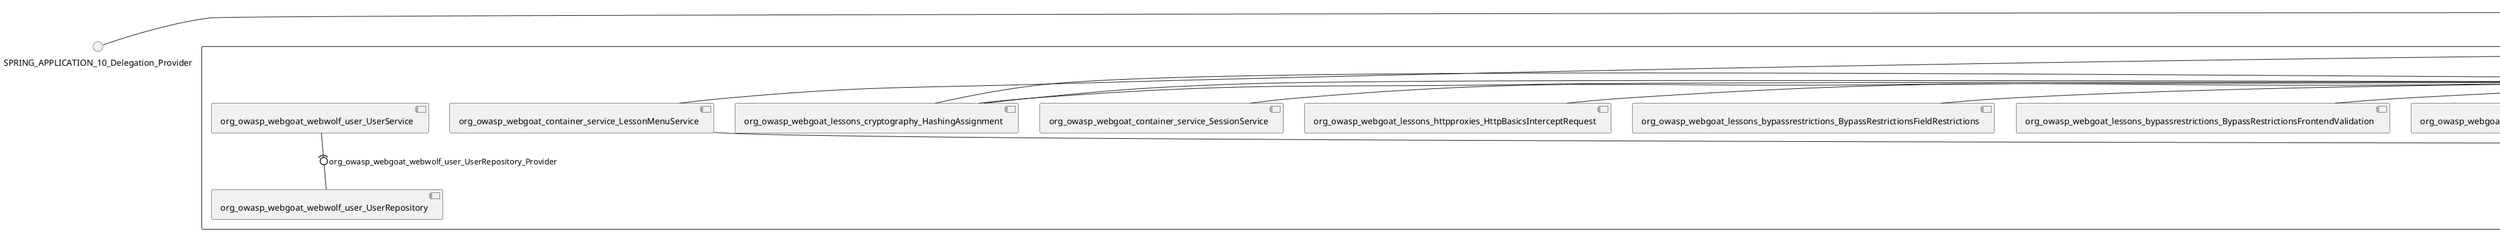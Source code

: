 @startuml
skinparam fixCircleLabelOverlapping true
skinparam componentStyle uml2
() SPRING_APPLICATION_10_Delegation_Provider
() SPRING_APPLICATION_11_Delegation_Provider
() SPRING_APPLICATION_2_Delegation_Provider
() SPRING_APPLICATION_3_Delegation_Provider
() SPRING_APPLICATION_4_Delegation_Provider
() SPRING_APPLICATION_5_Delegation_Provider
() SPRING_APPLICATION_6_Delegation_Provider
() SPRING_APPLICATION_7_Delegation_Provider
() SPRING_APPLICATION_8_Delegation_Provider
() SPRING_APPLICATION_9_Delegation_Provider
() SPRING_APPLICATION_BypassRestrictions_FieldRestrictions_POST_Delegation_Provider
() SPRING_APPLICATION_BypassRestrictions_frontendValidation_POST_Delegation_Provider
() SPRING_APPLICATION_ChromeDevTools_dummy_POST_Delegation_Provider
() SPRING_APPLICATION_ChromeDevTools_network_POST_Delegation_Provider
() SPRING_APPLICATION_CrossSiteScriptingStored_stored_xss_POST_Delegation_Provider
() SPRING_APPLICATION_CrossSiteScriptingStored_stored_xss_follow_up_POST_Delegation_Provider
() SPRING_APPLICATION_CrossSiteScripting_attack1_POST_Delegation_Provider
() SPRING_APPLICATION_CrossSiteScripting_attack3_POST_Delegation_Provider
() SPRING_APPLICATION_CrossSiteScripting_attack4_POST_Delegation_Provider
() SPRING_APPLICATION_CrossSiteScripting_attack5a_GET_Delegation_Provider
() SPRING_APPLICATION_CrossSiteScripting_attack6a_POST_Delegation_Provider
() SPRING_APPLICATION_CrossSiteScripting_dom_follow_up_POST_Delegation_Provider
() SPRING_APPLICATION_CrossSiteScripting_phone_home_xss_POST_Delegation_Provider
() SPRING_APPLICATION_CrossSiteScripting_quiz_GET_POST_Delegation_Provider
() SPRING_APPLICATION_Delegation_Provider
() SPRING_APPLICATION_GET_10_Delegation_Provider
() SPRING_APPLICATION_GET_11_Delegation_Provider
() SPRING_APPLICATION_GET_12_Delegation_Provider
() SPRING_APPLICATION_GET_13_Delegation_Provider
() SPRING_APPLICATION_GET_14_Delegation_Provider
() SPRING_APPLICATION_GET_2_Delegation_Provider
() SPRING_APPLICATION_GET_3_Delegation_Provider
() SPRING_APPLICATION_GET_4_Delegation_Provider
() SPRING_APPLICATION_GET_5_Delegation_Provider
() SPRING_APPLICATION_GET_6_Delegation_Provider
() SPRING_APPLICATION_GET_7_Delegation_Provider
() SPRING_APPLICATION_GET_8_Delegation_Provider
() SPRING_APPLICATION_GET_9_Delegation_Provider
() SPRING_APPLICATION_GET_Delegation_Provider
() SPRING_APPLICATION_HtmlTampering_task_POST_Delegation_Provider
() SPRING_APPLICATION_HttpBasics_attack1_POST_Delegation_Provider
() SPRING_APPLICATION_HttpBasics_attack2_POST_Delegation_Provider
() SPRING_APPLICATION_IDOR_diff_attributes_POST_Delegation_Provider
() SPRING_APPLICATION_IDOR_login_POST_Delegation_Provider
() SPRING_APPLICATION_IDOR_profile_alt_path_POST_Delegation_Provider
() SPRING_APPLICATION_InsecureDeserialization_task_POST_Delegation_Provider
() SPRING_APPLICATION_InsecureLogin_Delegation_Provider
() SPRING_APPLICATION_JWT_decode_POST_Delegation_Provider
() SPRING_APPLICATION_JWT_jku_Delegation_Provider
() SPRING_APPLICATION_JWT_kid_Delegation_Provider
() SPRING_APPLICATION_JWT_quiz_GET_POST_Delegation_Provider
() SPRING_APPLICATION_JWT_refresh_Delegation_Provider
() SPRING_APPLICATION_JWT_secret_POST_Delegation_Provider
() SPRING_APPLICATION_JWT_votings_Delegation_Provider
() SPRING_APPLICATION_LogSpoofing_log_bleeding_POST_Delegation_Provider
() SPRING_APPLICATION_LogSpoofing_log_spoofing_POST_Delegation_Provider
() SPRING_APPLICATION_POST_10_Delegation_Provider
() SPRING_APPLICATION_POST_11_Delegation_Provider
() SPRING_APPLICATION_POST_12_Delegation_Provider
() SPRING_APPLICATION_POST_13_Delegation_Provider
() SPRING_APPLICATION_POST_14_Delegation_Provider
() SPRING_APPLICATION_POST_15_Delegation_Provider
() SPRING_APPLICATION_POST_16_Delegation_Provider
() SPRING_APPLICATION_POST_17_Delegation_Provider
() SPRING_APPLICATION_POST_18_Delegation_Provider
() SPRING_APPLICATION_POST_2_Delegation_Provider
() SPRING_APPLICATION_POST_3_Delegation_Provider
() SPRING_APPLICATION_POST_4_Delegation_Provider
() SPRING_APPLICATION_POST_5_Delegation_Provider
() SPRING_APPLICATION_POST_6_Delegation_Provider
() SPRING_APPLICATION_POST_7_Delegation_Provider
() SPRING_APPLICATION_POST_8_Delegation_Provider
() SPRING_APPLICATION_POST_9_Delegation_Provider
() SPRING_APPLICATION_POST_Delegation_Provider
() SPRING_APPLICATION_PUT_Delegation_Provider
() SPRING_APPLICATION_PasswordReset_ForgotPassword_create_password_reset_link_POST_Delegation_Provider
() SPRING_APPLICATION_PasswordReset_SecurityQuestions_POST_Delegation_Provider
() SPRING_APPLICATION_PasswordReset_reset_Delegation_Provider
() SPRING_APPLICATION_PasswordReset_simple_mail_reset_POST_Delegation_Provider
() SPRING_APPLICATION_PathTraversal_profile_picture_GET_Delegation_Provider
() SPRING_APPLICATION_PathTraversal_profile_picture_fix_GET_Delegation_Provider
() SPRING_APPLICATION_PathTraversal_profile_upload_POST_Delegation_Provider
() SPRING_APPLICATION_PathTraversal_profile_upload_fix_POST_Delegation_Provider
() SPRING_APPLICATION_PathTraversal_profile_upload_remove_user_input_POST_Delegation_Provider
() SPRING_APPLICATION_PathTraversal_random_POST_Delegation_Provider
() SPRING_APPLICATION_PathTraversal_random_picture_GET_Delegation_Provider
() SPRING_APPLICATION_PathTraversal_zip_slip_Delegation_Provider
() SPRING_APPLICATION_SSRF_task1_POST_Delegation_Provider
() SPRING_APPLICATION_SSRF_task2_POST_Delegation_Provider
() SPRING_APPLICATION_SecurePasswords_assignment_POST_Delegation_Provider
() SPRING_APPLICATION_SqlInjectionAdvanced_attack6a_POST_Delegation_Provider
() SPRING_APPLICATION_SqlInjectionAdvanced_attack6b_POST_Delegation_Provider
() SPRING_APPLICATION_SqlInjectionAdvanced_challenge_Login_POST_Delegation_Provider
() SPRING_APPLICATION_SqlInjectionAdvanced_challenge_PUT_Delegation_Provider
() SPRING_APPLICATION_SqlInjectionAdvanced_quiz_GET_POST_Delegation_Provider
() SPRING_APPLICATION_SqlInjectionMitigations_attack10a_POST_Delegation_Provider
() SPRING_APPLICATION_SqlInjectionMitigations_attack10b_POST_Delegation_Provider
() SPRING_APPLICATION_SqlInjectionMitigations_attack12a_POST_Delegation_Provider
() SPRING_APPLICATION_SqlInjectionMitigations_servers_GET_Delegation_Provider
() SPRING_APPLICATION_SqlInjection_assignment5a_POST_Delegation_Provider
() SPRING_APPLICATION_SqlInjection_assignment5b_POST_Delegation_Provider
() SPRING_APPLICATION_SqlInjection_attack10_POST_Delegation_Provider
() SPRING_APPLICATION_SqlInjection_attack2_POST_Delegation_Provider
() SPRING_APPLICATION_SqlInjection_attack3_POST_Delegation_Provider
() SPRING_APPLICATION_SqlInjection_attack4_POST_Delegation_Provider
() SPRING_APPLICATION_SqlInjection_attack5_POST_Delegation_Provider
() SPRING_APPLICATION_SqlInjection_attack8_POST_Delegation_Provider
() SPRING_APPLICATION_SqlInjection_attack9_POST_Delegation_Provider
() SPRING_APPLICATION_SqlOnlyInputValidationOnKeywords_attack_POST_Delegation_Provider
() SPRING_APPLICATION_SqlOnlyInputValidation_attack_POST_Delegation_Provider
() SPRING_APPLICATION_VulnerableComponents_attack1_POST_Delegation_Provider
() SPRING_APPLICATION_WebWolf_GET_Delegation_Provider
() SPRING_APPLICATION_WebWolf_landing_Delegation_Provider
() SPRING_APPLICATION_WebWolf_mail_Delegation_Provider
() SPRING_APPLICATION_challenge_1_POST_Delegation_Provider
() SPRING_APPLICATION_challenge_5_POST_Delegation_Provider
() SPRING_APPLICATION_challenge_7_Delegation_Provider
() SPRING_APPLICATION_challenge_8_Delegation_Provider
() SPRING_APPLICATION_challenge_logo_Delegation_Provider
() SPRING_APPLICATION_cia_quiz_GET_POST_Delegation_Provider
() SPRING_APPLICATION_clientSideFiltering_attack1_POST_Delegation_Provider
() SPRING_APPLICATION_clientSideFiltering_challenge_store_coupons_GET_Delegation_Provider
() SPRING_APPLICATION_clientSideFiltering_getItForFree_POST_Delegation_Provider
() SPRING_APPLICATION_clientSideFiltering_salaries_GET_Delegation_Provider
() SPRING_APPLICATION_crypto_encoding_basic_auth_POST_Delegation_Provider
() SPRING_APPLICATION_crypto_encoding_xor_POST_Delegation_Provider
() SPRING_APPLICATION_crypto_hashing_POST_Delegation_Provider
() SPRING_APPLICATION_crypto_secure_defaults_POST_Delegation_Provider
() SPRING_APPLICATION_crypto_signing_verify_POST_Delegation_Provider
() SPRING_APPLICATION_csrf_feedback_message_POST_Delegation_Provider
() SPRING_APPLICATION_csrf_review_POST_Delegation_Provider
() SPRING_APPLICATION_files_GET_Delegation_Provider
() SPRING_APPLICATION_fileupload_POST_Delegation_Provider
() SPRING_APPLICATION_jwt_Delegation_Provider
() SPRING_APPLICATION_landing_Delegation_Provider
() SPRING_APPLICATION_lesson_template_Delegation_Provider
() SPRING_APPLICATION_login_oauth_mvc_GET_Delegation_Provider
() SPRING_APPLICATION_mail_DELETE_GET_POST_Delegation_Provider
() SPRING_APPLICATION_register_mvc_POST_Delegation_Provider
() SPRING_APPLICATION_registration_GET_Delegation_Provider
() SPRING_APPLICATION_requests_GET_Delegation_Provider
() SPRING_APPLICATION_scoreboard_data_GET_Delegation_Provider
() SPRING_APPLICATION_server_directory_GET_Delegation_Provider
() SPRING_APPLICATION_service_debug_labels_mvc_Delegation_Provider
() SPRING_APPLICATION_service_lessonoverview_mvc_GET_Delegation_Provider
() SPRING_APPLICATION_xxe_comments_GET_Delegation_Provider
rectangle System {
[org_owasp_webgoat_container_HammerHead] [[webgoat-webgoat.repository#_jIYpLKewEe-9gs93tCH9yg]]
[org_owasp_webgoat_container_WebWolfRedirect] [[webgoat-webgoat.repository#_jIYpLKewEe-9gs93tCH9yg]]
[org_owasp_webgoat_container_controller_StartLesson] [[webgoat-webgoat.repository#_jIYpLKewEe-9gs93tCH9yg]]
[org_owasp_webgoat_container_controller_Welcome] [[webgoat-webgoat.repository#_jIYpLKewEe-9gs93tCH9yg]]
[org_owasp_webgoat_container_i18n_PluginMessages_Provider] [[webgoat-webgoat.repository#_jIYpLKewEe-9gs93tCH9yg]]
[org_owasp_webgoat_container_report_ReportCardController] [[webgoat-webgoat.repository#_jIYpLKewEe-9gs93tCH9yg]]
[org_owasp_webgoat_container_service_EnvironmentService] [[webgoat-webgoat.repository#_jIYpLKewEe-9gs93tCH9yg]]
[org_owasp_webgoat_container_service_HintService] [[webgoat-webgoat.repository#_jIYpLKewEe-9gs93tCH9yg]]
[org_owasp_webgoat_container_service_LabelDebugService] [[webgoat-webgoat.repository#_jIYpLKewEe-9gs93tCH9yg]]
[org_owasp_webgoat_container_service_LabelService] [[webgoat-webgoat.repository#_jIYpLKewEe-9gs93tCH9yg]]
[org_owasp_webgoat_container_service_LessonInfoService] [[webgoat-webgoat.repository#_jIYpLKewEe-9gs93tCH9yg]]
[org_owasp_webgoat_container_service_LessonMenuService] [[webgoat-webgoat.repository#_jIYpLKewEe-9gs93tCH9yg]]
[org_owasp_webgoat_container_service_LessonProgressService] [[webgoat-webgoat.repository#_jIYpLKewEe-9gs93tCH9yg]]
[org_owasp_webgoat_container_service_RestartLessonService] [[webgoat-webgoat.repository#_jIYpLKewEe-9gs93tCH9yg]]
[org_owasp_webgoat_container_service_SessionService] [[webgoat-webgoat.repository#_jIYpLKewEe-9gs93tCH9yg]]
[org_owasp_webgoat_container_session_LessonSession_Provider] [[webgoat-webgoat.repository#_jIYpLKewEe-9gs93tCH9yg]]
[org_owasp_webgoat_container_users_RegistrationController] [[webgoat-webgoat.repository#_jIYpLKewEe-9gs93tCH9yg]]
[org_owasp_webgoat_container_users_Scoreboard] [[webgoat-webgoat.repository#_jIYpLKewEe-9gs93tCH9yg]]
[org_owasp_webgoat_container_users_UserProgressRepository] [[webgoat-webgoat.repository#_jIYpLKewEe-9gs93tCH9yg]]
[org_owasp_webgoat_container_users_UserRepository] [[webgoat-webgoat.repository#_jIYpLKewEe-9gs93tCH9yg]]
[org_owasp_webgoat_container_users_UserService] [[webgoat-webgoat.repository#_jIYpLKewEe-9gs93tCH9yg]]
[org_owasp_webgoat_lessons_authbypass_VerifyAccount] [[webgoat-webgoat.repository#_jIYpLKewEe-9gs93tCH9yg]]
[org_owasp_webgoat_lessons_bypassrestrictions_BypassRestrictionsFieldRestrictions] [[webgoat-webgoat.repository#_jIYpLKewEe-9gs93tCH9yg]]
[org_owasp_webgoat_lessons_bypassrestrictions_BypassRestrictionsFrontendValidation] [[webgoat-webgoat.repository#_jIYpLKewEe-9gs93tCH9yg]]
[org_owasp_webgoat_lessons_challenges_FlagController] [[webgoat-webgoat.repository#_jIYpLKewEe-9gs93tCH9yg]]
[org_owasp_webgoat_lessons_challenges_challenge1_Assignment1] [[webgoat-webgoat.repository#_jIYpLKewEe-9gs93tCH9yg]]
[org_owasp_webgoat_lessons_challenges_challenge1_ImageServlet] [[webgoat-webgoat.repository#_jIYpLKewEe-9gs93tCH9yg]]
[org_owasp_webgoat_lessons_challenges_challenge5_Assignment5] [[webgoat-webgoat.repository#_jIYpLKewEe-9gs93tCH9yg]]
[org_owasp_webgoat_lessons_challenges_challenge7_Assignment7] [[webgoat-webgoat.repository#_jIYpLKewEe-9gs93tCH9yg]]
[org_owasp_webgoat_lessons_challenges_challenge8_Assignment8] [[webgoat-webgoat.repository#_jIYpLKewEe-9gs93tCH9yg]]
[org_owasp_webgoat_lessons_chromedevtools_NetworkDummy] [[webgoat-webgoat.repository#_jIYpLKewEe-9gs93tCH9yg]]
[org_owasp_webgoat_lessons_chromedevtools_NetworkLesson] [[webgoat-webgoat.repository#_jIYpLKewEe-9gs93tCH9yg]]
[org_owasp_webgoat_lessons_cia_CIAQuiz] [[webgoat-webgoat.repository#_jIYpLKewEe-9gs93tCH9yg]]
[org_owasp_webgoat_lessons_clientsidefiltering_ClientSideFilteringAssignment] [[webgoat-webgoat.repository#_jIYpLKewEe-9gs93tCH9yg]]
[org_owasp_webgoat_lessons_clientsidefiltering_ClientSideFilteringFreeAssignment] [[webgoat-webgoat.repository#_jIYpLKewEe-9gs93tCH9yg]]
[org_owasp_webgoat_lessons_clientsidefiltering_Salaries] [[webgoat-webgoat.repository#_jIYpLKewEe-9gs93tCH9yg]]
[org_owasp_webgoat_lessons_clientsidefiltering_ShopEndpoint] [[webgoat-webgoat.repository#_jIYpLKewEe-9gs93tCH9yg]]
[org_owasp_webgoat_lessons_cryptography_EncodingAssignment] [[webgoat-webgoat.repository#_jIYpLKewEe-9gs93tCH9yg]]
[org_owasp_webgoat_lessons_cryptography_HashingAssignment] [[webgoat-webgoat.repository#_jIYpLKewEe-9gs93tCH9yg]]
[org_owasp_webgoat_lessons_cryptography_SecureDefaultsAssignment] [[webgoat-webgoat.repository#_jIYpLKewEe-9gs93tCH9yg]]
[org_owasp_webgoat_lessons_cryptography_SigningAssignment] [[webgoat-webgoat.repository#_jIYpLKewEe-9gs93tCH9yg]]
[org_owasp_webgoat_lessons_cryptography_XOREncodingAssignment] [[webgoat-webgoat.repository#_jIYpLKewEe-9gs93tCH9yg]]
[org_owasp_webgoat_lessons_csrf_CSRFConfirmFlag1] [[webgoat-webgoat.repository#_jIYpLKewEe-9gs93tCH9yg]]
[org_owasp_webgoat_lessons_csrf_CSRFFeedback] [[webgoat-webgoat.repository#_jIYpLKewEe-9gs93tCH9yg]]
[org_owasp_webgoat_lessons_csrf_CSRFGetFlag] [[webgoat-webgoat.repository#_jIYpLKewEe-9gs93tCH9yg]]
[org_owasp_webgoat_lessons_csrf_CSRFLogin] [[webgoat-webgoat.repository#_jIYpLKewEe-9gs93tCH9yg]]
[org_owasp_webgoat_lessons_csrf_ForgedReviews] [[webgoat-webgoat.repository#_jIYpLKewEe-9gs93tCH9yg]]
[org_owasp_webgoat_lessons_csrf_ObjectMapper_Provider] [[webgoat-webgoat.repository#_jIYpLKewEe-9gs93tCH9yg]]
[org_owasp_webgoat_lessons_deserialization_InsecureDeserializationTask] [[webgoat-webgoat.repository#_jIYpLKewEe-9gs93tCH9yg]]
[org_owasp_webgoat_lessons_hijacksession_HijackSessionAssignment] [[webgoat-webgoat.repository#_jIYpLKewEe-9gs93tCH9yg]]
[org_owasp_webgoat_lessons_hijacksession_cas_HijackSessionAuthenticationProvider] [[webgoat-webgoat.repository#_jIYpLKewEe-9gs93tCH9yg]]
[org_owasp_webgoat_lessons_htmltampering_HtmlTamperingTask] [[webgoat-webgoat.repository#_jIYpLKewEe-9gs93tCH9yg]]
[org_owasp_webgoat_lessons_httpbasics_HttpBasicsLesson] [[webgoat-webgoat.repository#_jIYpLKewEe-9gs93tCH9yg]]
[org_owasp_webgoat_lessons_httpbasics_HttpBasicsQuiz] [[webgoat-webgoat.repository#_jIYpLKewEe-9gs93tCH9yg]]
[org_owasp_webgoat_lessons_httpproxies_HttpBasicsInterceptRequest] [[webgoat-webgoat.repository#_jIYpLKewEe-9gs93tCH9yg]]
[org_owasp_webgoat_lessons_idor_IDORDiffAttributes] [[webgoat-webgoat.repository#_jIYpLKewEe-9gs93tCH9yg]]
[org_owasp_webgoat_lessons_idor_IDOREditOtherProfile] [[webgoat-webgoat.repository#_jIYpLKewEe-9gs93tCH9yg]]
[org_owasp_webgoat_lessons_idor_IDORLogin] [[webgoat-webgoat.repository#_jIYpLKewEe-9gs93tCH9yg]]
[org_owasp_webgoat_lessons_idor_IDORViewOtherProfile] [[webgoat-webgoat.repository#_jIYpLKewEe-9gs93tCH9yg]]
[org_owasp_webgoat_lessons_idor_IDORViewOwnProfile] [[webgoat-webgoat.repository#_jIYpLKewEe-9gs93tCH9yg]]
[org_owasp_webgoat_lessons_idor_IDORViewOwnProfileAltUrl] [[webgoat-webgoat.repository#_jIYpLKewEe-9gs93tCH9yg]]
[org_owasp_webgoat_lessons_insecurelogin_InsecureLoginTask] [[webgoat-webgoat.repository#_jIYpLKewEe-9gs93tCH9yg]]
[org_owasp_webgoat_lessons_jwt_JWTDecodeEndpoint] [[webgoat-webgoat.repository#_jIYpLKewEe-9gs93tCH9yg]]
[org_owasp_webgoat_lessons_jwt_JWTQuiz] [[webgoat-webgoat.repository#_jIYpLKewEe-9gs93tCH9yg]]
[org_owasp_webgoat_lessons_jwt_JWTRefreshEndpoint] [[webgoat-webgoat.repository#_jIYpLKewEe-9gs93tCH9yg]]
[org_owasp_webgoat_lessons_jwt_JWTSecretKeyEndpoint] [[webgoat-webgoat.repository#_jIYpLKewEe-9gs93tCH9yg]]
[org_owasp_webgoat_lessons_jwt_JWTVotesEndpoint] [[webgoat-webgoat.repository#_jIYpLKewEe-9gs93tCH9yg]]
[org_owasp_webgoat_lessons_jwt_claimmisuse_JWTHeaderJKUEndpoint] [[webgoat-webgoat.repository#_jIYpLKewEe-9gs93tCH9yg]]
[org_owasp_webgoat_lessons_jwt_claimmisuse_JWTHeaderKIDEndpoint] [[webgoat-webgoat.repository#_jIYpLKewEe-9gs93tCH9yg]]
[org_owasp_webgoat_lessons_lessontemplate_SampleAttack] [[webgoat-webgoat.repository#_jIYpLKewEe-9gs93tCH9yg]]
[org_owasp_webgoat_lessons_logging_LogBleedingTask] [[webgoat-webgoat.repository#_jIYpLKewEe-9gs93tCH9yg]]
[org_owasp_webgoat_lessons_logging_LogSpoofingTask] [[webgoat-webgoat.repository#_jIYpLKewEe-9gs93tCH9yg]]
[org_owasp_webgoat_lessons_missingac_MissingFunctionACHiddenMenus] [[webgoat-webgoat.repository#_jIYpLKewEe-9gs93tCH9yg]]
[org_owasp_webgoat_lessons_missingac_MissingFunctionACUsers] [[webgoat-webgoat.repository#_jIYpLKewEe-9gs93tCH9yg]]
[org_owasp_webgoat_lessons_missingac_MissingFunctionACYourHash] [[webgoat-webgoat.repository#_jIYpLKewEe-9gs93tCH9yg]]
[org_owasp_webgoat_lessons_missingac_MissingFunctionACYourHashAdmin] [[webgoat-webgoat.repository#_jIYpLKewEe-9gs93tCH9yg]]
[org_owasp_webgoat_lessons_passwordreset_QuestionsAssignment] [[webgoat-webgoat.repository#_jIYpLKewEe-9gs93tCH9yg]]
[org_owasp_webgoat_lessons_passwordreset_ResetLinkAssignment] [[webgoat-webgoat.repository#_jIYpLKewEe-9gs93tCH9yg]]
[org_owasp_webgoat_lessons_passwordreset_ResetLinkAssignmentForgotPassword] [[webgoat-webgoat.repository#_jIYpLKewEe-9gs93tCH9yg]]
[org_owasp_webgoat_lessons_passwordreset_SecurityQuestionAssignment] [[webgoat-webgoat.repository#_jIYpLKewEe-9gs93tCH9yg]]
[org_owasp_webgoat_lessons_passwordreset_SimpleMailAssignment] [[webgoat-webgoat.repository#_jIYpLKewEe-9gs93tCH9yg]]
[org_owasp_webgoat_lessons_passwordreset_TriedQuestions] [[webgoat-webgoat.repository#_jIYpLKewEe-9gs93tCH9yg]]
[org_owasp_webgoat_lessons_pathtraversal_ProfileUpload] [[webgoat-webgoat.repository#_jIYpLKewEe-9gs93tCH9yg]]
[org_owasp_webgoat_lessons_pathtraversal_ProfileUploadFix] [[webgoat-webgoat.repository#_jIYpLKewEe-9gs93tCH9yg]]
[org_owasp_webgoat_lessons_pathtraversal_ProfileUploadRemoveUserInput] [[webgoat-webgoat.repository#_jIYpLKewEe-9gs93tCH9yg]]
[org_owasp_webgoat_lessons_pathtraversal_ProfileUploadRetrieval] [[webgoat-webgoat.repository#_jIYpLKewEe-9gs93tCH9yg]]
[org_owasp_webgoat_lessons_pathtraversal_ProfileZipSlip] [[webgoat-webgoat.repository#_jIYpLKewEe-9gs93tCH9yg]]
[org_owasp_webgoat_lessons_securepasswords_SecurePasswordsAssignment] [[webgoat-webgoat.repository#_jIYpLKewEe-9gs93tCH9yg]]
[org_owasp_webgoat_lessons_spoofcookie_SpoofCookieAssignment] [[webgoat-webgoat.repository#_jIYpLKewEe-9gs93tCH9yg]]
[org_owasp_webgoat_lessons_sqlinjection_advanced_SqlInjectionChallenge] [[webgoat-webgoat.repository#_jIYpLKewEe-9gs93tCH9yg]]
[org_owasp_webgoat_lessons_sqlinjection_advanced_SqlInjectionChallengeLogin] [[webgoat-webgoat.repository#_jIYpLKewEe-9gs93tCH9yg]]
[org_owasp_webgoat_lessons_sqlinjection_advanced_SqlInjectionLesson6a] [[webgoat-webgoat.repository#_jIYpLKewEe-9gs93tCH9yg]]
[org_owasp_webgoat_lessons_sqlinjection_advanced_SqlInjectionLesson6b] [[webgoat-webgoat.repository#_jIYpLKewEe-9gs93tCH9yg]]
[org_owasp_webgoat_lessons_sqlinjection_advanced_SqlInjectionQuiz] [[webgoat-webgoat.repository#_jIYpLKewEe-9gs93tCH9yg]]
[org_owasp_webgoat_lessons_sqlinjection_introduction_SqlInjectionLesson10] [[webgoat-webgoat.repository#_jIYpLKewEe-9gs93tCH9yg]]
[org_owasp_webgoat_lessons_sqlinjection_introduction_SqlInjectionLesson2] [[webgoat-webgoat.repository#_jIYpLKewEe-9gs93tCH9yg]]
[org_owasp_webgoat_lessons_sqlinjection_introduction_SqlInjectionLesson3] [[webgoat-webgoat.repository#_jIYpLKewEe-9gs93tCH9yg]]
[org_owasp_webgoat_lessons_sqlinjection_introduction_SqlInjectionLesson4] [[webgoat-webgoat.repository#_jIYpLKewEe-9gs93tCH9yg]]
[org_owasp_webgoat_lessons_sqlinjection_introduction_SqlInjectionLesson5] [[webgoat-webgoat.repository#_jIYpLKewEe-9gs93tCH9yg]]
[org_owasp_webgoat_lessons_sqlinjection_introduction_SqlInjectionLesson5a] [[webgoat-webgoat.repository#_jIYpLKewEe-9gs93tCH9yg]]
[org_owasp_webgoat_lessons_sqlinjection_introduction_SqlInjectionLesson5b] [[webgoat-webgoat.repository#_jIYpLKewEe-9gs93tCH9yg]]
[org_owasp_webgoat_lessons_sqlinjection_introduction_SqlInjectionLesson8] [[webgoat-webgoat.repository#_jIYpLKewEe-9gs93tCH9yg]]
[org_owasp_webgoat_lessons_sqlinjection_introduction_SqlInjectionLesson9] [[webgoat-webgoat.repository#_jIYpLKewEe-9gs93tCH9yg]]
[org_owasp_webgoat_lessons_sqlinjection_mitigation_Servers] [[webgoat-webgoat.repository#_jIYpLKewEe-9gs93tCH9yg]]
[org_owasp_webgoat_lessons_sqlinjection_mitigation_SqlInjectionLesson10a] [[webgoat-webgoat.repository#_jIYpLKewEe-9gs93tCH9yg]]
[org_owasp_webgoat_lessons_sqlinjection_mitigation_SqlInjectionLesson10b] [[webgoat-webgoat.repository#_jIYpLKewEe-9gs93tCH9yg]]
[org_owasp_webgoat_lessons_sqlinjection_mitigation_SqlInjectionLesson13] [[webgoat-webgoat.repository#_jIYpLKewEe-9gs93tCH9yg]]
[org_owasp_webgoat_lessons_sqlinjection_mitigation_SqlOnlyInputValidation] [[webgoat-webgoat.repository#_jIYpLKewEe-9gs93tCH9yg]]
[org_owasp_webgoat_lessons_sqlinjection_mitigation_SqlOnlyInputValidationOnKeywords] [[webgoat-webgoat.repository#_jIYpLKewEe-9gs93tCH9yg]]
[org_owasp_webgoat_lessons_ssrf_SSRFTask1] [[webgoat-webgoat.repository#_jIYpLKewEe-9gs93tCH9yg]]
[org_owasp_webgoat_lessons_ssrf_SSRFTask2] [[webgoat-webgoat.repository#_jIYpLKewEe-9gs93tCH9yg]]
[org_owasp_webgoat_lessons_vulnerablecomponents_VulnerableComponentsLesson] [[webgoat-webgoat.repository#_jIYpLKewEe-9gs93tCH9yg]]
[org_owasp_webgoat_lessons_webwolfintroduction_LandingAssignment] [[webgoat-webgoat.repository#_jIYpLKewEe-9gs93tCH9yg]]
[org_owasp_webgoat_lessons_webwolfintroduction_MailAssignment] [[webgoat-webgoat.repository#_jIYpLKewEe-9gs93tCH9yg]]
[org_owasp_webgoat_lessons_xss_CrossSiteScriptingLesson1] [[webgoat-webgoat.repository#_jIYpLKewEe-9gs93tCH9yg]]
[org_owasp_webgoat_lessons_xss_CrossSiteScriptingLesson5a] [[webgoat-webgoat.repository#_jIYpLKewEe-9gs93tCH9yg]]
[org_owasp_webgoat_lessons_xss_CrossSiteScriptingLesson6a] [[webgoat-webgoat.repository#_jIYpLKewEe-9gs93tCH9yg]]
[org_owasp_webgoat_lessons_xss_CrossSiteScriptingQuiz] [[webgoat-webgoat.repository#_jIYpLKewEe-9gs93tCH9yg]]
[org_owasp_webgoat_lessons_xss_DOMCrossSiteScripting] [[webgoat-webgoat.repository#_jIYpLKewEe-9gs93tCH9yg]]
[org_owasp_webgoat_lessons_xss_DOMCrossSiteScriptingVerifier] [[webgoat-webgoat.repository#_jIYpLKewEe-9gs93tCH9yg]]
[org_owasp_webgoat_lessons_xss_mitigation_CrossSiteScriptingLesson3] [[webgoat-webgoat.repository#_jIYpLKewEe-9gs93tCH9yg]]
[org_owasp_webgoat_lessons_xss_mitigation_CrossSiteScriptingLesson4] [[webgoat-webgoat.repository#_jIYpLKewEe-9gs93tCH9yg]]
[org_owasp_webgoat_lessons_xss_stored_StoredCrossSiteScriptingVerifier] [[webgoat-webgoat.repository#_jIYpLKewEe-9gs93tCH9yg]]
[org_owasp_webgoat_lessons_xss_stored_StoredXssComments] [[webgoat-webgoat.repository#_jIYpLKewEe-9gs93tCH9yg]]
[org_owasp_webgoat_lessons_xxe_BlindSendFileAssignment] [[webgoat-webgoat.repository#_jIYpLKewEe-9gs93tCH9yg]]
[org_owasp_webgoat_lessons_xxe_CommentsEndpoint] [[webgoat-webgoat.repository#_jIYpLKewEe-9gs93tCH9yg]]
[org_owasp_webgoat_lessons_xxe_ContentTypeAssignment] [[webgoat-webgoat.repository#_jIYpLKewEe-9gs93tCH9yg]]
[org_owasp_webgoat_lessons_xxe_SimpleXXE] [[webgoat-webgoat.repository#_jIYpLKewEe-9gs93tCH9yg]]
[org_owasp_webgoat_webwolf_FileServer] [[webgoat-webgoat.repository#_jIYpLKewEe-9gs93tCH9yg]]
[org_owasp_webgoat_webwolf_jwt_JWTController] [[webgoat-webgoat.repository#_jIYpLKewEe-9gs93tCH9yg]]
[org_owasp_webgoat_webwolf_mailbox_MailboxController] [[webgoat-webgoat.repository#_jIYpLKewEe-9gs93tCH9yg]]
[org_owasp_webgoat_webwolf_mailbox_MailboxRepository] [[webgoat-webgoat.repository#_jIYpLKewEe-9gs93tCH9yg]]
[org_owasp_webgoat_webwolf_requests_LandingPage] [[webgoat-webgoat.repository#_jIYpLKewEe-9gs93tCH9yg]]
[org_owasp_webgoat_webwolf_requests_Requests] [[webgoat-webgoat.repository#_jIYpLKewEe-9gs93tCH9yg]]
[org_owasp_webgoat_webwolf_user_UserRepository] [[webgoat-webgoat.repository#_jIYpLKewEe-9gs93tCH9yg]]
[org_owasp_webgoat_webwolf_user_UserService] [[webgoat-webgoat.repository#_jIYpLKewEe-9gs93tCH9yg]]
port SPRING_APPLICATION_10_Provider
SPRING_APPLICATION_10_Delegation_Provider - SPRING_APPLICATION_10_Provider
SPRING_APPLICATION_10_Provider - [org_owasp_webgoat_lessons_jwt_JWTSecretKeyEndpoint]
port SPRING_APPLICATION_11_Provider
SPRING_APPLICATION_11_Delegation_Provider - SPRING_APPLICATION_11_Provider
SPRING_APPLICATION_11_Provider - [org_owasp_webgoat_container_service_LessonMenuService]
port SPRING_APPLICATION_2_Provider
SPRING_APPLICATION_2_Delegation_Provider - SPRING_APPLICATION_2_Provider
SPRING_APPLICATION_2_Provider - [org_owasp_webgoat_lessons_xxe_SimpleXXE]
port SPRING_APPLICATION_3_Provider
SPRING_APPLICATION_3_Delegation_Provider - SPRING_APPLICATION_3_Provider
SPRING_APPLICATION_3_Provider - [org_owasp_webgoat_lessons_cryptography_HashingAssignment]
port SPRING_APPLICATION_4_Provider
SPRING_APPLICATION_4_Delegation_Provider - SPRING_APPLICATION_4_Provider
SPRING_APPLICATION_4_Provider - [org_owasp_webgoat_lessons_cryptography_HashingAssignment]
port SPRING_APPLICATION_5_Provider
SPRING_APPLICATION_5_Delegation_Provider - SPRING_APPLICATION_5_Provider
SPRING_APPLICATION_5_Provider - [org_owasp_webgoat_webwolf_FileServer]
port SPRING_APPLICATION_6_Provider
SPRING_APPLICATION_6_Delegation_Provider - SPRING_APPLICATION_6_Provider
SPRING_APPLICATION_6_Provider - [org_owasp_webgoat_lessons_cryptography_SigningAssignment]
port SPRING_APPLICATION_7_Provider
SPRING_APPLICATION_7_Delegation_Provider - SPRING_APPLICATION_7_Provider
SPRING_APPLICATION_7_Provider - [org_owasp_webgoat_container_service_SessionService]
port SPRING_APPLICATION_8_Provider
SPRING_APPLICATION_8_Delegation_Provider - SPRING_APPLICATION_8_Provider
SPRING_APPLICATION_8_Provider - [org_owasp_webgoat_container_service_LabelDebugService]
port SPRING_APPLICATION_9_Provider
SPRING_APPLICATION_9_Delegation_Provider - SPRING_APPLICATION_9_Provider
SPRING_APPLICATION_9_Provider - [org_owasp_webgoat_lessons_httpproxies_HttpBasicsInterceptRequest]
port SPRING_APPLICATION_BypassRestrictions_FieldRestrictions_POST_Provider
SPRING_APPLICATION_BypassRestrictions_FieldRestrictions_POST_Delegation_Provider - SPRING_APPLICATION_BypassRestrictions_FieldRestrictions_POST_Provider
SPRING_APPLICATION_BypassRestrictions_FieldRestrictions_POST_Provider - [org_owasp_webgoat_lessons_bypassrestrictions_BypassRestrictionsFieldRestrictions]
port SPRING_APPLICATION_BypassRestrictions_frontendValidation_POST_Provider
SPRING_APPLICATION_BypassRestrictions_frontendValidation_POST_Delegation_Provider - SPRING_APPLICATION_BypassRestrictions_frontendValidation_POST_Provider
SPRING_APPLICATION_BypassRestrictions_frontendValidation_POST_Provider - [org_owasp_webgoat_lessons_bypassrestrictions_BypassRestrictionsFrontendValidation]
port SPRING_APPLICATION_ChromeDevTools_dummy_POST_Provider
SPRING_APPLICATION_ChromeDevTools_dummy_POST_Delegation_Provider - SPRING_APPLICATION_ChromeDevTools_dummy_POST_Provider
SPRING_APPLICATION_ChromeDevTools_dummy_POST_Provider - [org_owasp_webgoat_lessons_chromedevtools_NetworkDummy]
port SPRING_APPLICATION_ChromeDevTools_network_POST_Provider
SPRING_APPLICATION_ChromeDevTools_network_POST_Delegation_Provider - SPRING_APPLICATION_ChromeDevTools_network_POST_Provider
SPRING_APPLICATION_ChromeDevTools_network_POST_Provider - [org_owasp_webgoat_lessons_chromedevtools_NetworkLesson]
port SPRING_APPLICATION_CrossSiteScriptingStored_stored_xss_POST_Provider
SPRING_APPLICATION_CrossSiteScriptingStored_stored_xss_POST_Delegation_Provider - SPRING_APPLICATION_CrossSiteScriptingStored_stored_xss_POST_Provider
SPRING_APPLICATION_CrossSiteScriptingStored_stored_xss_POST_Provider - [org_owasp_webgoat_lessons_xss_stored_StoredXssComments]
port SPRING_APPLICATION_CrossSiteScriptingStored_stored_xss_follow_up_POST_Provider
SPRING_APPLICATION_CrossSiteScriptingStored_stored_xss_follow_up_POST_Delegation_Provider - SPRING_APPLICATION_CrossSiteScriptingStored_stored_xss_follow_up_POST_Provider
SPRING_APPLICATION_CrossSiteScriptingStored_stored_xss_follow_up_POST_Provider - [org_owasp_webgoat_lessons_xss_stored_StoredCrossSiteScriptingVerifier]
port SPRING_APPLICATION_CrossSiteScripting_attack1_POST_Provider
SPRING_APPLICATION_CrossSiteScripting_attack1_POST_Delegation_Provider - SPRING_APPLICATION_CrossSiteScripting_attack1_POST_Provider
SPRING_APPLICATION_CrossSiteScripting_attack1_POST_Provider - [org_owasp_webgoat_lessons_xss_CrossSiteScriptingLesson1]
port SPRING_APPLICATION_CrossSiteScripting_attack3_POST_Provider
SPRING_APPLICATION_CrossSiteScripting_attack3_POST_Delegation_Provider - SPRING_APPLICATION_CrossSiteScripting_attack3_POST_Provider
SPRING_APPLICATION_CrossSiteScripting_attack3_POST_Provider - [org_owasp_webgoat_lessons_xss_mitigation_CrossSiteScriptingLesson3]
port SPRING_APPLICATION_CrossSiteScripting_attack4_POST_Provider
SPRING_APPLICATION_CrossSiteScripting_attack4_POST_Delegation_Provider - SPRING_APPLICATION_CrossSiteScripting_attack4_POST_Provider
SPRING_APPLICATION_CrossSiteScripting_attack4_POST_Provider - [org_owasp_webgoat_lessons_xss_mitigation_CrossSiteScriptingLesson4]
port SPRING_APPLICATION_CrossSiteScripting_attack5a_GET_Provider
SPRING_APPLICATION_CrossSiteScripting_attack5a_GET_Delegation_Provider - SPRING_APPLICATION_CrossSiteScripting_attack5a_GET_Provider
SPRING_APPLICATION_CrossSiteScripting_attack5a_GET_Provider - [org_owasp_webgoat_lessons_xss_CrossSiteScriptingLesson5a]
port SPRING_APPLICATION_CrossSiteScripting_attack6a_POST_Provider
SPRING_APPLICATION_CrossSiteScripting_attack6a_POST_Delegation_Provider - SPRING_APPLICATION_CrossSiteScripting_attack6a_POST_Provider
SPRING_APPLICATION_CrossSiteScripting_attack6a_POST_Provider - [org_owasp_webgoat_lessons_xss_CrossSiteScriptingLesson6a]
port SPRING_APPLICATION_CrossSiteScripting_dom_follow_up_POST_Provider
SPRING_APPLICATION_CrossSiteScripting_dom_follow_up_POST_Delegation_Provider - SPRING_APPLICATION_CrossSiteScripting_dom_follow_up_POST_Provider
SPRING_APPLICATION_CrossSiteScripting_dom_follow_up_POST_Provider - [org_owasp_webgoat_lessons_xss_DOMCrossSiteScriptingVerifier]
port SPRING_APPLICATION_CrossSiteScripting_phone_home_xss_POST_Provider
SPRING_APPLICATION_CrossSiteScripting_phone_home_xss_POST_Delegation_Provider - SPRING_APPLICATION_CrossSiteScripting_phone_home_xss_POST_Provider
SPRING_APPLICATION_CrossSiteScripting_phone_home_xss_POST_Provider - [org_owasp_webgoat_lessons_xss_DOMCrossSiteScripting]
port SPRING_APPLICATION_CrossSiteScripting_quiz_GET_POST_Provider
SPRING_APPLICATION_CrossSiteScripting_quiz_GET_POST_Delegation_Provider - SPRING_APPLICATION_CrossSiteScripting_quiz_GET_POST_Provider
SPRING_APPLICATION_CrossSiteScripting_quiz_GET_POST_Provider - [org_owasp_webgoat_lessons_xss_CrossSiteScriptingQuiz]
port SPRING_APPLICATION_Provider
SPRING_APPLICATION_Delegation_Provider - SPRING_APPLICATION_Provider
SPRING_APPLICATION_Provider - [org_owasp_webgoat_container_HammerHead]
port SPRING_APPLICATION_GET_10_Provider
SPRING_APPLICATION_GET_10_Delegation_Provider - SPRING_APPLICATION_GET_10_Provider
SPRING_APPLICATION_GET_10_Provider - [org_owasp_webgoat_container_report_ReportCardController]
port SPRING_APPLICATION_GET_11_Provider
SPRING_APPLICATION_GET_11_Delegation_Provider - SPRING_APPLICATION_GET_11_Provider
SPRING_APPLICATION_GET_11_Provider - [org_owasp_webgoat_container_service_LabelService]
port SPRING_APPLICATION_GET_12_Provider
SPRING_APPLICATION_GET_12_Delegation_Provider - SPRING_APPLICATION_GET_12_Provider
SPRING_APPLICATION_GET_12_Provider - [org_owasp_webgoat_lessons_idor_IDORViewOwnProfile]
port SPRING_APPLICATION_GET_13_Provider
SPRING_APPLICATION_GET_13_Delegation_Provider - SPRING_APPLICATION_GET_13_Provider
SPRING_APPLICATION_GET_13_Provider - [org_owasp_webgoat_container_service_LessonInfoService]
port SPRING_APPLICATION_GET_14_Provider
SPRING_APPLICATION_GET_14_Delegation_Provider - SPRING_APPLICATION_GET_14_Provider
SPRING_APPLICATION_GET_14_Provider - [org_owasp_webgoat_lessons_csrf_ForgedReviews]
port SPRING_APPLICATION_GET_2_Provider
SPRING_APPLICATION_GET_2_Delegation_Provider - SPRING_APPLICATION_GET_2_Provider
SPRING_APPLICATION_GET_2_Provider - [org_owasp_webgoat_lessons_missingac_MissingFunctionACUsers]
port SPRING_APPLICATION_GET_3_Provider
SPRING_APPLICATION_GET_3_Delegation_Provider - SPRING_APPLICATION_GET_3_Provider
SPRING_APPLICATION_GET_3_Provider - [org_owasp_webgoat_container_controller_StartLesson]
port SPRING_APPLICATION_GET_4_Provider
SPRING_APPLICATION_GET_4_Delegation_Provider - SPRING_APPLICATION_GET_4_Provider
SPRING_APPLICATION_GET_4_Provider - [org_owasp_webgoat_container_controller_Welcome]
port SPRING_APPLICATION_GET_5_Provider
SPRING_APPLICATION_GET_5_Delegation_Provider - SPRING_APPLICATION_GET_5_Provider
SPRING_APPLICATION_GET_5_Provider - [org_owasp_webgoat_container_service_HintService]
port SPRING_APPLICATION_GET_6_Provider
SPRING_APPLICATION_GET_6_Delegation_Provider - SPRING_APPLICATION_GET_6_Provider
SPRING_APPLICATION_GET_6_Provider - [org_owasp_webgoat_lessons_cryptography_EncodingAssignment]
port SPRING_APPLICATION_GET_7_Provider
SPRING_APPLICATION_GET_7_Delegation_Provider - SPRING_APPLICATION_GET_7_Provider
SPRING_APPLICATION_GET_7_Provider - [org_owasp_webgoat_lessons_spoofcookie_SpoofCookieAssignment]
port SPRING_APPLICATION_GET_8_Provider
SPRING_APPLICATION_GET_8_Delegation_Provider - SPRING_APPLICATION_GET_8_Provider
SPRING_APPLICATION_GET_8_Provider - [org_owasp_webgoat_lessons_idor_IDORViewOtherProfile]
port SPRING_APPLICATION_GET_9_Provider
SPRING_APPLICATION_GET_9_Delegation_Provider - SPRING_APPLICATION_GET_9_Provider
SPRING_APPLICATION_GET_9_Provider - [org_owasp_webgoat_container_service_RestartLessonService]
port SPRING_APPLICATION_GET_Provider
SPRING_APPLICATION_GET_Delegation_Provider - SPRING_APPLICATION_GET_Provider
SPRING_APPLICATION_GET_Provider - [org_owasp_webgoat_lessons_xss_stored_StoredXssComments]
port SPRING_APPLICATION_HtmlTampering_task_POST_Provider
SPRING_APPLICATION_HtmlTampering_task_POST_Delegation_Provider - SPRING_APPLICATION_HtmlTampering_task_POST_Provider
SPRING_APPLICATION_HtmlTampering_task_POST_Provider - [org_owasp_webgoat_lessons_htmltampering_HtmlTamperingTask]
port SPRING_APPLICATION_HttpBasics_attack1_POST_Provider
SPRING_APPLICATION_HttpBasics_attack1_POST_Delegation_Provider - SPRING_APPLICATION_HttpBasics_attack1_POST_Provider
SPRING_APPLICATION_HttpBasics_attack1_POST_Provider - [org_owasp_webgoat_lessons_httpbasics_HttpBasicsLesson]
port SPRING_APPLICATION_HttpBasics_attack2_POST_Provider
SPRING_APPLICATION_HttpBasics_attack2_POST_Delegation_Provider - SPRING_APPLICATION_HttpBasics_attack2_POST_Provider
SPRING_APPLICATION_HttpBasics_attack2_POST_Provider - [org_owasp_webgoat_lessons_httpbasics_HttpBasicsQuiz]
port SPRING_APPLICATION_IDOR_diff_attributes_POST_Provider
SPRING_APPLICATION_IDOR_diff_attributes_POST_Delegation_Provider - SPRING_APPLICATION_IDOR_diff_attributes_POST_Provider
SPRING_APPLICATION_IDOR_diff_attributes_POST_Provider - [org_owasp_webgoat_lessons_idor_IDORDiffAttributes]
port SPRING_APPLICATION_IDOR_login_POST_Provider
SPRING_APPLICATION_IDOR_login_POST_Delegation_Provider - SPRING_APPLICATION_IDOR_login_POST_Provider
SPRING_APPLICATION_IDOR_login_POST_Provider - [org_owasp_webgoat_lessons_idor_IDORLogin]
port SPRING_APPLICATION_IDOR_profile_alt_path_POST_Provider
SPRING_APPLICATION_IDOR_profile_alt_path_POST_Delegation_Provider - SPRING_APPLICATION_IDOR_profile_alt_path_POST_Provider
SPRING_APPLICATION_IDOR_profile_alt_path_POST_Provider - [org_owasp_webgoat_lessons_idor_IDORViewOwnProfileAltUrl]
port SPRING_APPLICATION_InsecureDeserialization_task_POST_Provider
SPRING_APPLICATION_InsecureDeserialization_task_POST_Delegation_Provider - SPRING_APPLICATION_InsecureDeserialization_task_POST_Provider
SPRING_APPLICATION_InsecureDeserialization_task_POST_Provider - [org_owasp_webgoat_lessons_deserialization_InsecureDeserializationTask]
port SPRING_APPLICATION_InsecureLogin_Provider
SPRING_APPLICATION_InsecureLogin_Delegation_Provider - SPRING_APPLICATION_InsecureLogin_Provider
SPRING_APPLICATION_InsecureLogin_Provider - [org_owasp_webgoat_lessons_insecurelogin_InsecureLoginTask]
port SPRING_APPLICATION_JWT_decode_POST_Provider
SPRING_APPLICATION_JWT_decode_POST_Delegation_Provider - SPRING_APPLICATION_JWT_decode_POST_Provider
SPRING_APPLICATION_JWT_decode_POST_Provider - [org_owasp_webgoat_lessons_jwt_JWTDecodeEndpoint]
port SPRING_APPLICATION_JWT_jku_Provider
SPRING_APPLICATION_JWT_jku_Delegation_Provider - SPRING_APPLICATION_JWT_jku_Provider
SPRING_APPLICATION_JWT_jku_Provider - [org_owasp_webgoat_lessons_jwt_claimmisuse_JWTHeaderJKUEndpoint]
port SPRING_APPLICATION_JWT_kid_Provider
SPRING_APPLICATION_JWT_kid_Delegation_Provider - SPRING_APPLICATION_JWT_kid_Provider
SPRING_APPLICATION_JWT_kid_Provider - [org_owasp_webgoat_lessons_jwt_claimmisuse_JWTHeaderKIDEndpoint]
port SPRING_APPLICATION_JWT_quiz_GET_POST_Provider
SPRING_APPLICATION_JWT_quiz_GET_POST_Delegation_Provider - SPRING_APPLICATION_JWT_quiz_GET_POST_Provider
SPRING_APPLICATION_JWT_quiz_GET_POST_Provider - [org_owasp_webgoat_lessons_jwt_JWTQuiz]
port SPRING_APPLICATION_JWT_refresh_Provider
SPRING_APPLICATION_JWT_refresh_Delegation_Provider - SPRING_APPLICATION_JWT_refresh_Provider
SPRING_APPLICATION_JWT_refresh_Provider - [org_owasp_webgoat_lessons_jwt_JWTRefreshEndpoint]
port SPRING_APPLICATION_JWT_secret_POST_Provider
SPRING_APPLICATION_JWT_secret_POST_Delegation_Provider - SPRING_APPLICATION_JWT_secret_POST_Provider
SPRING_APPLICATION_JWT_secret_POST_Provider - [org_owasp_webgoat_lessons_jwt_JWTSecretKeyEndpoint]
port SPRING_APPLICATION_JWT_votings_Provider
SPRING_APPLICATION_JWT_votings_Delegation_Provider - SPRING_APPLICATION_JWT_votings_Provider
SPRING_APPLICATION_JWT_votings_Provider - [org_owasp_webgoat_lessons_jwt_JWTVotesEndpoint]
port SPRING_APPLICATION_LogSpoofing_log_bleeding_POST_Provider
SPRING_APPLICATION_LogSpoofing_log_bleeding_POST_Delegation_Provider - SPRING_APPLICATION_LogSpoofing_log_bleeding_POST_Provider
SPRING_APPLICATION_LogSpoofing_log_bleeding_POST_Provider - [org_owasp_webgoat_lessons_logging_LogBleedingTask]
port SPRING_APPLICATION_LogSpoofing_log_spoofing_POST_Provider
SPRING_APPLICATION_LogSpoofing_log_spoofing_POST_Delegation_Provider - SPRING_APPLICATION_LogSpoofing_log_spoofing_POST_Provider
SPRING_APPLICATION_LogSpoofing_log_spoofing_POST_Provider - [org_owasp_webgoat_lessons_logging_LogSpoofingTask]
port SPRING_APPLICATION_POST_10_Provider
SPRING_APPLICATION_POST_10_Delegation_Provider - SPRING_APPLICATION_POST_10_Provider
SPRING_APPLICATION_POST_10_Provider - [org_owasp_webgoat_lessons_missingac_MissingFunctionACHiddenMenus]
port SPRING_APPLICATION_POST_11_Provider
SPRING_APPLICATION_POST_11_Delegation_Provider - SPRING_APPLICATION_POST_11_Provider
SPRING_APPLICATION_POST_11_Provider - [org_owasp_webgoat_lessons_hijacksession_HijackSessionAssignment]
port SPRING_APPLICATION_POST_12_Provider
SPRING_APPLICATION_POST_12_Delegation_Provider - SPRING_APPLICATION_POST_12_Provider
SPRING_APPLICATION_POST_12_Provider - [org_owasp_webgoat_lessons_csrf_CSRFLogin]
port SPRING_APPLICATION_POST_13_Provider
SPRING_APPLICATION_POST_13_Delegation_Provider - SPRING_APPLICATION_POST_13_Provider
SPRING_APPLICATION_POST_13_Provider - [org_owasp_webgoat_lessons_csrf_CSRFFeedback]
port SPRING_APPLICATION_POST_14_Provider
SPRING_APPLICATION_POST_14_Delegation_Provider - SPRING_APPLICATION_POST_14_Provider
SPRING_APPLICATION_POST_14_Provider - [org_owasp_webgoat_lessons_xxe_BlindSendFileAssignment]
port SPRING_APPLICATION_POST_15_Provider
SPRING_APPLICATION_POST_15_Delegation_Provider - SPRING_APPLICATION_POST_15_Provider
SPRING_APPLICATION_POST_15_Provider - [org_owasp_webgoat_lessons_spoofcookie_SpoofCookieAssignment]
port SPRING_APPLICATION_POST_16_Provider
SPRING_APPLICATION_POST_16_Delegation_Provider - SPRING_APPLICATION_POST_16_Provider
SPRING_APPLICATION_POST_16_Provider - [org_owasp_webgoat_lessons_csrf_CSRFGetFlag]
port SPRING_APPLICATION_POST_17_Provider
SPRING_APPLICATION_POST_17_Delegation_Provider - SPRING_APPLICATION_POST_17_Provider
SPRING_APPLICATION_POST_17_Provider - [org_owasp_webgoat_lessons_passwordreset_SimpleMailAssignment]
port SPRING_APPLICATION_POST_18_Provider
SPRING_APPLICATION_POST_18_Delegation_Provider - SPRING_APPLICATION_POST_18_Provider
SPRING_APPLICATION_POST_18_Provider - [org_owasp_webgoat_lessons_challenges_FlagController]
port SPRING_APPLICATION_POST_2_Provider
SPRING_APPLICATION_POST_2_Delegation_Provider - SPRING_APPLICATION_POST_2_Provider
SPRING_APPLICATION_POST_2_Provider - [org_owasp_webgoat_lessons_missingac_MissingFunctionACYourHashAdmin]
port SPRING_APPLICATION_POST_3_Provider
SPRING_APPLICATION_POST_3_Delegation_Provider - SPRING_APPLICATION_POST_3_Provider
SPRING_APPLICATION_POST_3_Provider - [org_owasp_webgoat_lessons_passwordreset_QuestionsAssignment]
port SPRING_APPLICATION_POST_4_Provider
SPRING_APPLICATION_POST_4_Delegation_Provider - SPRING_APPLICATION_POST_4_Provider
SPRING_APPLICATION_POST_4_Provider - [org_owasp_webgoat_lessons_missingac_MissingFunctionACYourHash]
port SPRING_APPLICATION_POST_5_Provider
SPRING_APPLICATION_POST_5_Delegation_Provider - SPRING_APPLICATION_POST_5_Provider
SPRING_APPLICATION_POST_5_Provider - [org_owasp_webgoat_lessons_xxe_ContentTypeAssignment]
port SPRING_APPLICATION_POST_6_Provider
SPRING_APPLICATION_POST_6_Delegation_Provider - SPRING_APPLICATION_POST_6_Provider
SPRING_APPLICATION_POST_6_Provider - [org_owasp_webgoat_lessons_missingac_MissingFunctionACUsers]
port SPRING_APPLICATION_POST_7_Provider
SPRING_APPLICATION_POST_7_Delegation_Provider - SPRING_APPLICATION_POST_7_Provider
SPRING_APPLICATION_POST_7_Provider - [org_owasp_webgoat_lessons_xxe_SimpleXXE]
port SPRING_APPLICATION_POST_8_Provider
SPRING_APPLICATION_POST_8_Delegation_Provider - SPRING_APPLICATION_POST_8_Provider
SPRING_APPLICATION_POST_8_Provider - [org_owasp_webgoat_lessons_chromedevtools_NetworkLesson]
port SPRING_APPLICATION_POST_9_Provider
SPRING_APPLICATION_POST_9_Delegation_Provider - SPRING_APPLICATION_POST_9_Provider
SPRING_APPLICATION_POST_9_Provider - [org_owasp_webgoat_lessons_authbypass_VerifyAccount]
port SPRING_APPLICATION_POST_Provider
SPRING_APPLICATION_POST_Delegation_Provider - SPRING_APPLICATION_POST_Provider
SPRING_APPLICATION_POST_Provider - [org_owasp_webgoat_lessons_csrf_CSRFConfirmFlag1]
port SPRING_APPLICATION_PUT_Provider
SPRING_APPLICATION_PUT_Delegation_Provider - SPRING_APPLICATION_PUT_Provider
SPRING_APPLICATION_PUT_Provider - [org_owasp_webgoat_lessons_idor_IDOREditOtherProfile]
port SPRING_APPLICATION_PasswordReset_ForgotPassword_create_password_reset_link_POST_Provider
SPRING_APPLICATION_PasswordReset_ForgotPassword_create_password_reset_link_POST_Delegation_Provider - SPRING_APPLICATION_PasswordReset_ForgotPassword_create_password_reset_link_POST_Provider
SPRING_APPLICATION_PasswordReset_ForgotPassword_create_password_reset_link_POST_Provider - [org_owasp_webgoat_lessons_passwordreset_ResetLinkAssignmentForgotPassword]
port SPRING_APPLICATION_PasswordReset_SecurityQuestions_POST_Provider
SPRING_APPLICATION_PasswordReset_SecurityQuestions_POST_Delegation_Provider - SPRING_APPLICATION_PasswordReset_SecurityQuestions_POST_Provider
SPRING_APPLICATION_PasswordReset_SecurityQuestions_POST_Provider - [org_owasp_webgoat_lessons_passwordreset_SecurityQuestionAssignment]
port SPRING_APPLICATION_PasswordReset_reset_Provider
SPRING_APPLICATION_PasswordReset_reset_Delegation_Provider - SPRING_APPLICATION_PasswordReset_reset_Provider
SPRING_APPLICATION_PasswordReset_reset_Provider - [org_owasp_webgoat_lessons_passwordreset_ResetLinkAssignment]
port SPRING_APPLICATION_PasswordReset_simple_mail_reset_POST_Provider
SPRING_APPLICATION_PasswordReset_simple_mail_reset_POST_Delegation_Provider - SPRING_APPLICATION_PasswordReset_simple_mail_reset_POST_Provider
SPRING_APPLICATION_PasswordReset_simple_mail_reset_POST_Provider - [org_owasp_webgoat_lessons_passwordreset_SimpleMailAssignment]
port SPRING_APPLICATION_PathTraversal_profile_picture_GET_Provider
SPRING_APPLICATION_PathTraversal_profile_picture_GET_Delegation_Provider - SPRING_APPLICATION_PathTraversal_profile_picture_GET_Provider
SPRING_APPLICATION_PathTraversal_profile_picture_GET_Provider - [org_owasp_webgoat_lessons_pathtraversal_ProfileUpload]
port SPRING_APPLICATION_PathTraversal_profile_picture_fix_GET_Provider
SPRING_APPLICATION_PathTraversal_profile_picture_fix_GET_Delegation_Provider - SPRING_APPLICATION_PathTraversal_profile_picture_fix_GET_Provider
SPRING_APPLICATION_PathTraversal_profile_picture_fix_GET_Provider - [org_owasp_webgoat_lessons_pathtraversal_ProfileUploadFix]
port SPRING_APPLICATION_PathTraversal_profile_upload_POST_Provider
SPRING_APPLICATION_PathTraversal_profile_upload_POST_Delegation_Provider - SPRING_APPLICATION_PathTraversal_profile_upload_POST_Provider
SPRING_APPLICATION_PathTraversal_profile_upload_POST_Provider - [org_owasp_webgoat_lessons_pathtraversal_ProfileUpload]
port SPRING_APPLICATION_PathTraversal_profile_upload_fix_POST_Provider
SPRING_APPLICATION_PathTraversal_profile_upload_fix_POST_Delegation_Provider - SPRING_APPLICATION_PathTraversal_profile_upload_fix_POST_Provider
SPRING_APPLICATION_PathTraversal_profile_upload_fix_POST_Provider - [org_owasp_webgoat_lessons_pathtraversal_ProfileUploadFix]
port SPRING_APPLICATION_PathTraversal_profile_upload_remove_user_input_POST_Provider
SPRING_APPLICATION_PathTraversal_profile_upload_remove_user_input_POST_Delegation_Provider - SPRING_APPLICATION_PathTraversal_profile_upload_remove_user_input_POST_Provider
SPRING_APPLICATION_PathTraversal_profile_upload_remove_user_input_POST_Provider - [org_owasp_webgoat_lessons_pathtraversal_ProfileUploadRemoveUserInput]
port SPRING_APPLICATION_PathTraversal_random_POST_Provider
SPRING_APPLICATION_PathTraversal_random_POST_Delegation_Provider - SPRING_APPLICATION_PathTraversal_random_POST_Provider
SPRING_APPLICATION_PathTraversal_random_POST_Provider - [org_owasp_webgoat_lessons_pathtraversal_ProfileUploadRetrieval]
port SPRING_APPLICATION_PathTraversal_random_picture_GET_Provider
SPRING_APPLICATION_PathTraversal_random_picture_GET_Delegation_Provider - SPRING_APPLICATION_PathTraversal_random_picture_GET_Provider
SPRING_APPLICATION_PathTraversal_random_picture_GET_Provider - [org_owasp_webgoat_lessons_pathtraversal_ProfileUploadRetrieval]
port SPRING_APPLICATION_PathTraversal_zip_slip_Provider
SPRING_APPLICATION_PathTraversal_zip_slip_Delegation_Provider - SPRING_APPLICATION_PathTraversal_zip_slip_Provider
SPRING_APPLICATION_PathTraversal_zip_slip_Provider - [org_owasp_webgoat_lessons_pathtraversal_ProfileZipSlip]
port SPRING_APPLICATION_SSRF_task1_POST_Provider
SPRING_APPLICATION_SSRF_task1_POST_Delegation_Provider - SPRING_APPLICATION_SSRF_task1_POST_Provider
SPRING_APPLICATION_SSRF_task1_POST_Provider - [org_owasp_webgoat_lessons_ssrf_SSRFTask1]
port SPRING_APPLICATION_SSRF_task2_POST_Provider
SPRING_APPLICATION_SSRF_task2_POST_Delegation_Provider - SPRING_APPLICATION_SSRF_task2_POST_Provider
SPRING_APPLICATION_SSRF_task2_POST_Provider - [org_owasp_webgoat_lessons_ssrf_SSRFTask2]
port SPRING_APPLICATION_SecurePasswords_assignment_POST_Provider
SPRING_APPLICATION_SecurePasswords_assignment_POST_Delegation_Provider - SPRING_APPLICATION_SecurePasswords_assignment_POST_Provider
SPRING_APPLICATION_SecurePasswords_assignment_POST_Provider - [org_owasp_webgoat_lessons_securepasswords_SecurePasswordsAssignment]
port SPRING_APPLICATION_SqlInjectionAdvanced_attack6a_POST_Provider
SPRING_APPLICATION_SqlInjectionAdvanced_attack6a_POST_Delegation_Provider - SPRING_APPLICATION_SqlInjectionAdvanced_attack6a_POST_Provider
SPRING_APPLICATION_SqlInjectionAdvanced_attack6a_POST_Provider - [org_owasp_webgoat_lessons_sqlinjection_advanced_SqlInjectionLesson6a]
port SPRING_APPLICATION_SqlInjectionAdvanced_attack6b_POST_Provider
SPRING_APPLICATION_SqlInjectionAdvanced_attack6b_POST_Delegation_Provider - SPRING_APPLICATION_SqlInjectionAdvanced_attack6b_POST_Provider
SPRING_APPLICATION_SqlInjectionAdvanced_attack6b_POST_Provider - [org_owasp_webgoat_lessons_sqlinjection_advanced_SqlInjectionLesson6b]
port SPRING_APPLICATION_SqlInjectionAdvanced_challenge_Login_POST_Provider
SPRING_APPLICATION_SqlInjectionAdvanced_challenge_Login_POST_Delegation_Provider - SPRING_APPLICATION_SqlInjectionAdvanced_challenge_Login_POST_Provider
SPRING_APPLICATION_SqlInjectionAdvanced_challenge_Login_POST_Provider - [org_owasp_webgoat_lessons_sqlinjection_advanced_SqlInjectionChallengeLogin]
port SPRING_APPLICATION_SqlInjectionAdvanced_challenge_PUT_Provider
SPRING_APPLICATION_SqlInjectionAdvanced_challenge_PUT_Delegation_Provider - SPRING_APPLICATION_SqlInjectionAdvanced_challenge_PUT_Provider
SPRING_APPLICATION_SqlInjectionAdvanced_challenge_PUT_Provider - [org_owasp_webgoat_lessons_sqlinjection_advanced_SqlInjectionChallenge]
port SPRING_APPLICATION_SqlInjectionAdvanced_quiz_GET_POST_Provider
SPRING_APPLICATION_SqlInjectionAdvanced_quiz_GET_POST_Delegation_Provider - SPRING_APPLICATION_SqlInjectionAdvanced_quiz_GET_POST_Provider
SPRING_APPLICATION_SqlInjectionAdvanced_quiz_GET_POST_Provider - [org_owasp_webgoat_lessons_sqlinjection_advanced_SqlInjectionQuiz]
port SPRING_APPLICATION_SqlInjectionMitigations_attack10a_POST_Provider
SPRING_APPLICATION_SqlInjectionMitigations_attack10a_POST_Delegation_Provider - SPRING_APPLICATION_SqlInjectionMitigations_attack10a_POST_Provider
SPRING_APPLICATION_SqlInjectionMitigations_attack10a_POST_Provider - [org_owasp_webgoat_lessons_sqlinjection_mitigation_SqlInjectionLesson10a]
port SPRING_APPLICATION_SqlInjectionMitigations_attack10b_POST_Provider
SPRING_APPLICATION_SqlInjectionMitigations_attack10b_POST_Delegation_Provider - SPRING_APPLICATION_SqlInjectionMitigations_attack10b_POST_Provider
SPRING_APPLICATION_SqlInjectionMitigations_attack10b_POST_Provider - [org_owasp_webgoat_lessons_sqlinjection_mitigation_SqlInjectionLesson10b]
port SPRING_APPLICATION_SqlInjectionMitigations_attack12a_POST_Provider
SPRING_APPLICATION_SqlInjectionMitigations_attack12a_POST_Delegation_Provider - SPRING_APPLICATION_SqlInjectionMitigations_attack12a_POST_Provider
SPRING_APPLICATION_SqlInjectionMitigations_attack12a_POST_Provider - [org_owasp_webgoat_lessons_sqlinjection_mitigation_SqlInjectionLesson13]
port SPRING_APPLICATION_SqlInjectionMitigations_servers_GET_Provider
SPRING_APPLICATION_SqlInjectionMitigations_servers_GET_Delegation_Provider - SPRING_APPLICATION_SqlInjectionMitigations_servers_GET_Provider
SPRING_APPLICATION_SqlInjectionMitigations_servers_GET_Provider - [org_owasp_webgoat_lessons_sqlinjection_mitigation_Servers]
port SPRING_APPLICATION_SqlInjection_assignment5a_POST_Provider
SPRING_APPLICATION_SqlInjection_assignment5a_POST_Delegation_Provider - SPRING_APPLICATION_SqlInjection_assignment5a_POST_Provider
SPRING_APPLICATION_SqlInjection_assignment5a_POST_Provider - [org_owasp_webgoat_lessons_sqlinjection_introduction_SqlInjectionLesson5a]
port SPRING_APPLICATION_SqlInjection_assignment5b_POST_Provider
SPRING_APPLICATION_SqlInjection_assignment5b_POST_Delegation_Provider - SPRING_APPLICATION_SqlInjection_assignment5b_POST_Provider
SPRING_APPLICATION_SqlInjection_assignment5b_POST_Provider - [org_owasp_webgoat_lessons_sqlinjection_introduction_SqlInjectionLesson5b]
port SPRING_APPLICATION_SqlInjection_attack10_POST_Provider
SPRING_APPLICATION_SqlInjection_attack10_POST_Delegation_Provider - SPRING_APPLICATION_SqlInjection_attack10_POST_Provider
SPRING_APPLICATION_SqlInjection_attack10_POST_Provider - [org_owasp_webgoat_lessons_sqlinjection_introduction_SqlInjectionLesson10]
port SPRING_APPLICATION_SqlInjection_attack2_POST_Provider
SPRING_APPLICATION_SqlInjection_attack2_POST_Delegation_Provider - SPRING_APPLICATION_SqlInjection_attack2_POST_Provider
SPRING_APPLICATION_SqlInjection_attack2_POST_Provider - [org_owasp_webgoat_lessons_sqlinjection_introduction_SqlInjectionLesson2]
port SPRING_APPLICATION_SqlInjection_attack3_POST_Provider
SPRING_APPLICATION_SqlInjection_attack3_POST_Delegation_Provider - SPRING_APPLICATION_SqlInjection_attack3_POST_Provider
SPRING_APPLICATION_SqlInjection_attack3_POST_Provider - [org_owasp_webgoat_lessons_sqlinjection_introduction_SqlInjectionLesson3]
port SPRING_APPLICATION_SqlInjection_attack4_POST_Provider
SPRING_APPLICATION_SqlInjection_attack4_POST_Delegation_Provider - SPRING_APPLICATION_SqlInjection_attack4_POST_Provider
SPRING_APPLICATION_SqlInjection_attack4_POST_Provider - [org_owasp_webgoat_lessons_sqlinjection_introduction_SqlInjectionLesson4]
port SPRING_APPLICATION_SqlInjection_attack5_POST_Provider
SPRING_APPLICATION_SqlInjection_attack5_POST_Delegation_Provider - SPRING_APPLICATION_SqlInjection_attack5_POST_Provider
SPRING_APPLICATION_SqlInjection_attack5_POST_Provider - [org_owasp_webgoat_lessons_sqlinjection_introduction_SqlInjectionLesson5]
port SPRING_APPLICATION_SqlInjection_attack8_POST_Provider
SPRING_APPLICATION_SqlInjection_attack8_POST_Delegation_Provider - SPRING_APPLICATION_SqlInjection_attack8_POST_Provider
SPRING_APPLICATION_SqlInjection_attack8_POST_Provider - [org_owasp_webgoat_lessons_sqlinjection_introduction_SqlInjectionLesson8]
port SPRING_APPLICATION_SqlInjection_attack9_POST_Provider
SPRING_APPLICATION_SqlInjection_attack9_POST_Delegation_Provider - SPRING_APPLICATION_SqlInjection_attack9_POST_Provider
SPRING_APPLICATION_SqlInjection_attack9_POST_Provider - [org_owasp_webgoat_lessons_sqlinjection_introduction_SqlInjectionLesson9]
port SPRING_APPLICATION_SqlOnlyInputValidationOnKeywords_attack_POST_Provider
SPRING_APPLICATION_SqlOnlyInputValidationOnKeywords_attack_POST_Delegation_Provider - SPRING_APPLICATION_SqlOnlyInputValidationOnKeywords_attack_POST_Provider
SPRING_APPLICATION_SqlOnlyInputValidationOnKeywords_attack_POST_Provider - [org_owasp_webgoat_lessons_sqlinjection_mitigation_SqlOnlyInputValidationOnKeywords]
port SPRING_APPLICATION_SqlOnlyInputValidation_attack_POST_Provider
SPRING_APPLICATION_SqlOnlyInputValidation_attack_POST_Delegation_Provider - SPRING_APPLICATION_SqlOnlyInputValidation_attack_POST_Provider
SPRING_APPLICATION_SqlOnlyInputValidation_attack_POST_Provider - [org_owasp_webgoat_lessons_sqlinjection_mitigation_SqlOnlyInputValidation]
port SPRING_APPLICATION_VulnerableComponents_attack1_POST_Provider
SPRING_APPLICATION_VulnerableComponents_attack1_POST_Delegation_Provider - SPRING_APPLICATION_VulnerableComponents_attack1_POST_Provider
SPRING_APPLICATION_VulnerableComponents_attack1_POST_Provider - [org_owasp_webgoat_lessons_vulnerablecomponents_VulnerableComponentsLesson]
port SPRING_APPLICATION_WebWolf_GET_Provider
SPRING_APPLICATION_WebWolf_GET_Delegation_Provider - SPRING_APPLICATION_WebWolf_GET_Provider
SPRING_APPLICATION_WebWolf_GET_Provider - [org_owasp_webgoat_container_WebWolfRedirect]
port SPRING_APPLICATION_WebWolf_landing_Provider
SPRING_APPLICATION_WebWolf_landing_Delegation_Provider - SPRING_APPLICATION_WebWolf_landing_Provider
SPRING_APPLICATION_WebWolf_landing_Provider - [org_owasp_webgoat_lessons_webwolfintroduction_LandingAssignment]
port SPRING_APPLICATION_WebWolf_mail_Provider
SPRING_APPLICATION_WebWolf_mail_Delegation_Provider - SPRING_APPLICATION_WebWolf_mail_Provider
SPRING_APPLICATION_WebWolf_mail_Provider - [org_owasp_webgoat_lessons_webwolfintroduction_MailAssignment]
port SPRING_APPLICATION_challenge_1_POST_Provider
SPRING_APPLICATION_challenge_1_POST_Delegation_Provider - SPRING_APPLICATION_challenge_1_POST_Provider
SPRING_APPLICATION_challenge_1_POST_Provider - [org_owasp_webgoat_lessons_challenges_challenge1_Assignment1]
port SPRING_APPLICATION_challenge_5_POST_Provider
SPRING_APPLICATION_challenge_5_POST_Delegation_Provider - SPRING_APPLICATION_challenge_5_POST_Provider
SPRING_APPLICATION_challenge_5_POST_Provider - [org_owasp_webgoat_lessons_challenges_challenge5_Assignment5]
port SPRING_APPLICATION_challenge_7_Provider
SPRING_APPLICATION_challenge_7_Delegation_Provider - SPRING_APPLICATION_challenge_7_Provider
SPRING_APPLICATION_challenge_7_Provider - [org_owasp_webgoat_lessons_challenges_challenge7_Assignment7]
port SPRING_APPLICATION_challenge_8_Provider
SPRING_APPLICATION_challenge_8_Delegation_Provider - SPRING_APPLICATION_challenge_8_Provider
SPRING_APPLICATION_challenge_8_Provider - [org_owasp_webgoat_lessons_challenges_challenge8_Assignment8]
port SPRING_APPLICATION_challenge_logo_Provider
SPRING_APPLICATION_challenge_logo_Delegation_Provider - SPRING_APPLICATION_challenge_logo_Provider
SPRING_APPLICATION_challenge_logo_Provider - [org_owasp_webgoat_lessons_challenges_challenge1_ImageServlet]
port SPRING_APPLICATION_cia_quiz_GET_POST_Provider
SPRING_APPLICATION_cia_quiz_GET_POST_Delegation_Provider - SPRING_APPLICATION_cia_quiz_GET_POST_Provider
SPRING_APPLICATION_cia_quiz_GET_POST_Provider - [org_owasp_webgoat_lessons_cia_CIAQuiz]
port SPRING_APPLICATION_clientSideFiltering_attack1_POST_Provider
SPRING_APPLICATION_clientSideFiltering_attack1_POST_Delegation_Provider - SPRING_APPLICATION_clientSideFiltering_attack1_POST_Provider
SPRING_APPLICATION_clientSideFiltering_attack1_POST_Provider - [org_owasp_webgoat_lessons_clientsidefiltering_ClientSideFilteringAssignment]
port SPRING_APPLICATION_clientSideFiltering_challenge_store_coupons_GET_Provider
SPRING_APPLICATION_clientSideFiltering_challenge_store_coupons_GET_Delegation_Provider - SPRING_APPLICATION_clientSideFiltering_challenge_store_coupons_GET_Provider
SPRING_APPLICATION_clientSideFiltering_challenge_store_coupons_GET_Provider - [org_owasp_webgoat_lessons_clientsidefiltering_ShopEndpoint]
port SPRING_APPLICATION_clientSideFiltering_getItForFree_POST_Provider
SPRING_APPLICATION_clientSideFiltering_getItForFree_POST_Delegation_Provider - SPRING_APPLICATION_clientSideFiltering_getItForFree_POST_Provider
SPRING_APPLICATION_clientSideFiltering_getItForFree_POST_Provider - [org_owasp_webgoat_lessons_clientsidefiltering_ClientSideFilteringFreeAssignment]
port SPRING_APPLICATION_clientSideFiltering_salaries_GET_Provider
SPRING_APPLICATION_clientSideFiltering_salaries_GET_Delegation_Provider - SPRING_APPLICATION_clientSideFiltering_salaries_GET_Provider
SPRING_APPLICATION_clientSideFiltering_salaries_GET_Provider - [org_owasp_webgoat_lessons_clientsidefiltering_Salaries]
port SPRING_APPLICATION_crypto_encoding_basic_auth_POST_Provider
SPRING_APPLICATION_crypto_encoding_basic_auth_POST_Delegation_Provider - SPRING_APPLICATION_crypto_encoding_basic_auth_POST_Provider
SPRING_APPLICATION_crypto_encoding_basic_auth_POST_Provider - [org_owasp_webgoat_lessons_cryptography_EncodingAssignment]
port SPRING_APPLICATION_crypto_encoding_xor_POST_Provider
SPRING_APPLICATION_crypto_encoding_xor_POST_Delegation_Provider - SPRING_APPLICATION_crypto_encoding_xor_POST_Provider
SPRING_APPLICATION_crypto_encoding_xor_POST_Provider - [org_owasp_webgoat_lessons_cryptography_XOREncodingAssignment]
port SPRING_APPLICATION_crypto_hashing_POST_Provider
SPRING_APPLICATION_crypto_hashing_POST_Delegation_Provider - SPRING_APPLICATION_crypto_hashing_POST_Provider
SPRING_APPLICATION_crypto_hashing_POST_Provider - [org_owasp_webgoat_lessons_cryptography_HashingAssignment]
port SPRING_APPLICATION_crypto_secure_defaults_POST_Provider
SPRING_APPLICATION_crypto_secure_defaults_POST_Delegation_Provider - SPRING_APPLICATION_crypto_secure_defaults_POST_Provider
SPRING_APPLICATION_crypto_secure_defaults_POST_Provider - [org_owasp_webgoat_lessons_cryptography_SecureDefaultsAssignment]
port SPRING_APPLICATION_crypto_signing_verify_POST_Provider
SPRING_APPLICATION_crypto_signing_verify_POST_Delegation_Provider - SPRING_APPLICATION_crypto_signing_verify_POST_Provider
SPRING_APPLICATION_crypto_signing_verify_POST_Provider - [org_owasp_webgoat_lessons_cryptography_SigningAssignment]
port SPRING_APPLICATION_csrf_feedback_message_POST_Provider
SPRING_APPLICATION_csrf_feedback_message_POST_Delegation_Provider - SPRING_APPLICATION_csrf_feedback_message_POST_Provider
SPRING_APPLICATION_csrf_feedback_message_POST_Provider - [org_owasp_webgoat_lessons_csrf_CSRFFeedback]
port SPRING_APPLICATION_csrf_review_POST_Provider
SPRING_APPLICATION_csrf_review_POST_Delegation_Provider - SPRING_APPLICATION_csrf_review_POST_Provider
SPRING_APPLICATION_csrf_review_POST_Provider - [org_owasp_webgoat_lessons_csrf_ForgedReviews]
port SPRING_APPLICATION_files_GET_Provider
SPRING_APPLICATION_files_GET_Delegation_Provider - SPRING_APPLICATION_files_GET_Provider
SPRING_APPLICATION_files_GET_Provider - [org_owasp_webgoat_webwolf_FileServer]
port SPRING_APPLICATION_fileupload_POST_Provider
SPRING_APPLICATION_fileupload_POST_Delegation_Provider - SPRING_APPLICATION_fileupload_POST_Provider
SPRING_APPLICATION_fileupload_POST_Provider - [org_owasp_webgoat_webwolf_FileServer]
port SPRING_APPLICATION_jwt_Provider
SPRING_APPLICATION_jwt_Delegation_Provider - SPRING_APPLICATION_jwt_Provider
SPRING_APPLICATION_jwt_Provider - [org_owasp_webgoat_webwolf_jwt_JWTController]
port SPRING_APPLICATION_landing_Provider
SPRING_APPLICATION_landing_Delegation_Provider - SPRING_APPLICATION_landing_Provider
SPRING_APPLICATION_landing_Provider - [org_owasp_webgoat_webwolf_requests_LandingPage]
port SPRING_APPLICATION_lesson_template_Provider
SPRING_APPLICATION_lesson_template_Delegation_Provider - SPRING_APPLICATION_lesson_template_Provider
SPRING_APPLICATION_lesson_template_Provider - [org_owasp_webgoat_lessons_lessontemplate_SampleAttack]
port SPRING_APPLICATION_login_oauth_mvc_GET_Provider
SPRING_APPLICATION_login_oauth_mvc_GET_Delegation_Provider - SPRING_APPLICATION_login_oauth_mvc_GET_Provider
SPRING_APPLICATION_login_oauth_mvc_GET_Provider - [org_owasp_webgoat_container_users_RegistrationController]
port SPRING_APPLICATION_mail_DELETE_GET_POST_Provider
SPRING_APPLICATION_mail_DELETE_GET_POST_Delegation_Provider - SPRING_APPLICATION_mail_DELETE_GET_POST_Provider
SPRING_APPLICATION_mail_DELETE_GET_POST_Provider - [org_owasp_webgoat_webwolf_mailbox_MailboxController]
port SPRING_APPLICATION_register_mvc_POST_Provider
SPRING_APPLICATION_register_mvc_POST_Delegation_Provider - SPRING_APPLICATION_register_mvc_POST_Provider
SPRING_APPLICATION_register_mvc_POST_Provider - [org_owasp_webgoat_container_users_RegistrationController]
port SPRING_APPLICATION_registration_GET_Provider
SPRING_APPLICATION_registration_GET_Delegation_Provider - SPRING_APPLICATION_registration_GET_Provider
SPRING_APPLICATION_registration_GET_Provider - [org_owasp_webgoat_container_users_RegistrationController]
port SPRING_APPLICATION_requests_GET_Provider
SPRING_APPLICATION_requests_GET_Delegation_Provider - SPRING_APPLICATION_requests_GET_Provider
SPRING_APPLICATION_requests_GET_Provider - [org_owasp_webgoat_webwolf_requests_Requests]
port SPRING_APPLICATION_scoreboard_data_GET_Provider
SPRING_APPLICATION_scoreboard_data_GET_Delegation_Provider - SPRING_APPLICATION_scoreboard_data_GET_Provider
SPRING_APPLICATION_scoreboard_data_GET_Provider - [org_owasp_webgoat_container_users_Scoreboard]
port SPRING_APPLICATION_server_directory_GET_Provider
SPRING_APPLICATION_server_directory_GET_Delegation_Provider - SPRING_APPLICATION_server_directory_GET_Provider
SPRING_APPLICATION_server_directory_GET_Provider - [org_owasp_webgoat_container_service_EnvironmentService]
port SPRING_APPLICATION_service_debug_labels_mvc_Provider
SPRING_APPLICATION_service_debug_labels_mvc_Delegation_Provider - SPRING_APPLICATION_service_debug_labels_mvc_Provider
SPRING_APPLICATION_service_debug_labels_mvc_Provider - [org_owasp_webgoat_container_service_LabelDebugService]
port SPRING_APPLICATION_service_lessonoverview_mvc_GET_Provider
SPRING_APPLICATION_service_lessonoverview_mvc_GET_Delegation_Provider - SPRING_APPLICATION_service_lessonoverview_mvc_GET_Provider
SPRING_APPLICATION_service_lessonoverview_mvc_GET_Provider - [org_owasp_webgoat_container_service_LessonProgressService]
port SPRING_APPLICATION_xxe_comments_GET_Provider
SPRING_APPLICATION_xxe_comments_GET_Delegation_Provider - SPRING_APPLICATION_xxe_comments_GET_Provider
SPRING_APPLICATION_xxe_comments_GET_Provider - [org_owasp_webgoat_lessons_xxe_CommentsEndpoint]
[org_owasp_webgoat_lessons_csrf_CSRFGetFlag] -(0- [org_owasp_webgoat_container_i18n_PluginMessages_Provider] : org_owasp_webgoat_container_i18n_PluginMessages_Provider
[org_owasp_webgoat_lessons_xss_CrossSiteScriptingLesson5a] -(0- [org_owasp_webgoat_container_session_LessonSession_Provider] : org_owasp_webgoat_container_session_LessonSession_Provider
[org_owasp_webgoat_lessons_idor_IDOREditOtherProfile] -(0- [org_owasp_webgoat_container_session_LessonSession_Provider] : org_owasp_webgoat_container_session_LessonSession_Provider
[org_owasp_webgoat_lessons_idor_IDORViewOwnProfile] -(0- [org_owasp_webgoat_container_session_LessonSession_Provider] : org_owasp_webgoat_container_session_LessonSession_Provider
[org_owasp_webgoat_lessons_csrf_CSRFFeedback] -(0- [org_owasp_webgoat_container_session_LessonSession_Provider] : org_owasp_webgoat_container_session_LessonSession_Provider
[org_owasp_webgoat_lessons_lessontemplate_SampleAttack] -(0- [org_owasp_webgoat_container_session_LessonSession_Provider] : org_owasp_webgoat_container_session_LessonSession_Provider
[org_owasp_webgoat_lessons_csrf_CSRFConfirmFlag1] -(0- [org_owasp_webgoat_container_session_LessonSession_Provider] : org_owasp_webgoat_container_session_LessonSession_Provider
[org_owasp_webgoat_lessons_csrf_CSRFGetFlag] -(0- [org_owasp_webgoat_container_session_LessonSession_Provider] : org_owasp_webgoat_container_session_LessonSession_Provider
[org_owasp_webgoat_lessons_idor_IDORViewOtherProfile] -(0- [org_owasp_webgoat_container_session_LessonSession_Provider] : org_owasp_webgoat_container_session_LessonSession_Provider
[org_owasp_webgoat_lessons_idor_IDORViewOwnProfileAltUrl] -(0- [org_owasp_webgoat_container_session_LessonSession_Provider] : org_owasp_webgoat_container_session_LessonSession_Provider
[org_owasp_webgoat_lessons_xss_CrossSiteScriptingLesson6a] -(0- [org_owasp_webgoat_container_session_LessonSession_Provider] : org_owasp_webgoat_container_session_LessonSession_Provider
[org_owasp_webgoat_container_service_LessonMenuService] -(0- [org_owasp_webgoat_container_users_UserProgressRepository] : org_owasp_webgoat_container_users_UserProgressRepository_Provider
[org_owasp_webgoat_container_users_UserService] -(0- [org_owasp_webgoat_container_users_UserProgressRepository] : org_owasp_webgoat_container_users_UserProgressRepository_Provider
[org_owasp_webgoat_container_service_LessonProgressService] -(0- [org_owasp_webgoat_container_users_UserProgressRepository] : org_owasp_webgoat_container_users_UserProgressRepository_Provider
[org_owasp_webgoat_container_report_ReportCardController] -(0- [org_owasp_webgoat_container_users_UserProgressRepository] : org_owasp_webgoat_container_users_UserProgressRepository_Provider
[org_owasp_webgoat_container_users_Scoreboard] -(0- [org_owasp_webgoat_container_users_UserProgressRepository] : org_owasp_webgoat_container_users_UserProgressRepository_Provider
[org_owasp_webgoat_container_service_RestartLessonService] -(0- [org_owasp_webgoat_container_users_UserProgressRepository] : org_owasp_webgoat_container_users_UserProgressRepository_Provider
[org_owasp_webgoat_container_users_Scoreboard] -(0- [org_owasp_webgoat_container_users_UserRepository] : org_owasp_webgoat_container_users_UserRepository_Provider
[org_owasp_webgoat_container_users_UserService] -(0- [org_owasp_webgoat_container_users_UserRepository] : org_owasp_webgoat_container_users_UserRepository_Provider
[org_owasp_webgoat_lessons_csrf_CSRFFeedback] -(0- [org_owasp_webgoat_lessons_csrf_ObjectMapper_Provider] : org_owasp_webgoat_lessons_csrf_ObjectMapper_Provider
[org_owasp_webgoat_lessons_hijacksession_HijackSessionAssignment] -(0- [org_owasp_webgoat_lessons_hijacksession_cas_HijackSessionAuthenticationProvider] : org_owasp_webgoat_lessons_hijacksession_cas_HijackSessionAuthenticationProvider_Provider
[org_owasp_webgoat_lessons_passwordreset_SecurityQuestionAssignment] -(0- [org_owasp_webgoat_lessons_passwordreset_TriedQuestions] : org_owasp_webgoat_lessons_passwordreset_TriedQuestions_Provider
[org_owasp_webgoat_webwolf_mailbox_MailboxController] -(0- [org_owasp_webgoat_webwolf_mailbox_MailboxRepository] : org_owasp_webgoat_webwolf_mailbox_MailboxRepository_Provider
[org_owasp_webgoat_webwolf_user_UserService] -(0- [org_owasp_webgoat_webwolf_user_UserRepository] : org_owasp_webgoat_webwolf_user_UserRepository_Provider
}

@enduml
